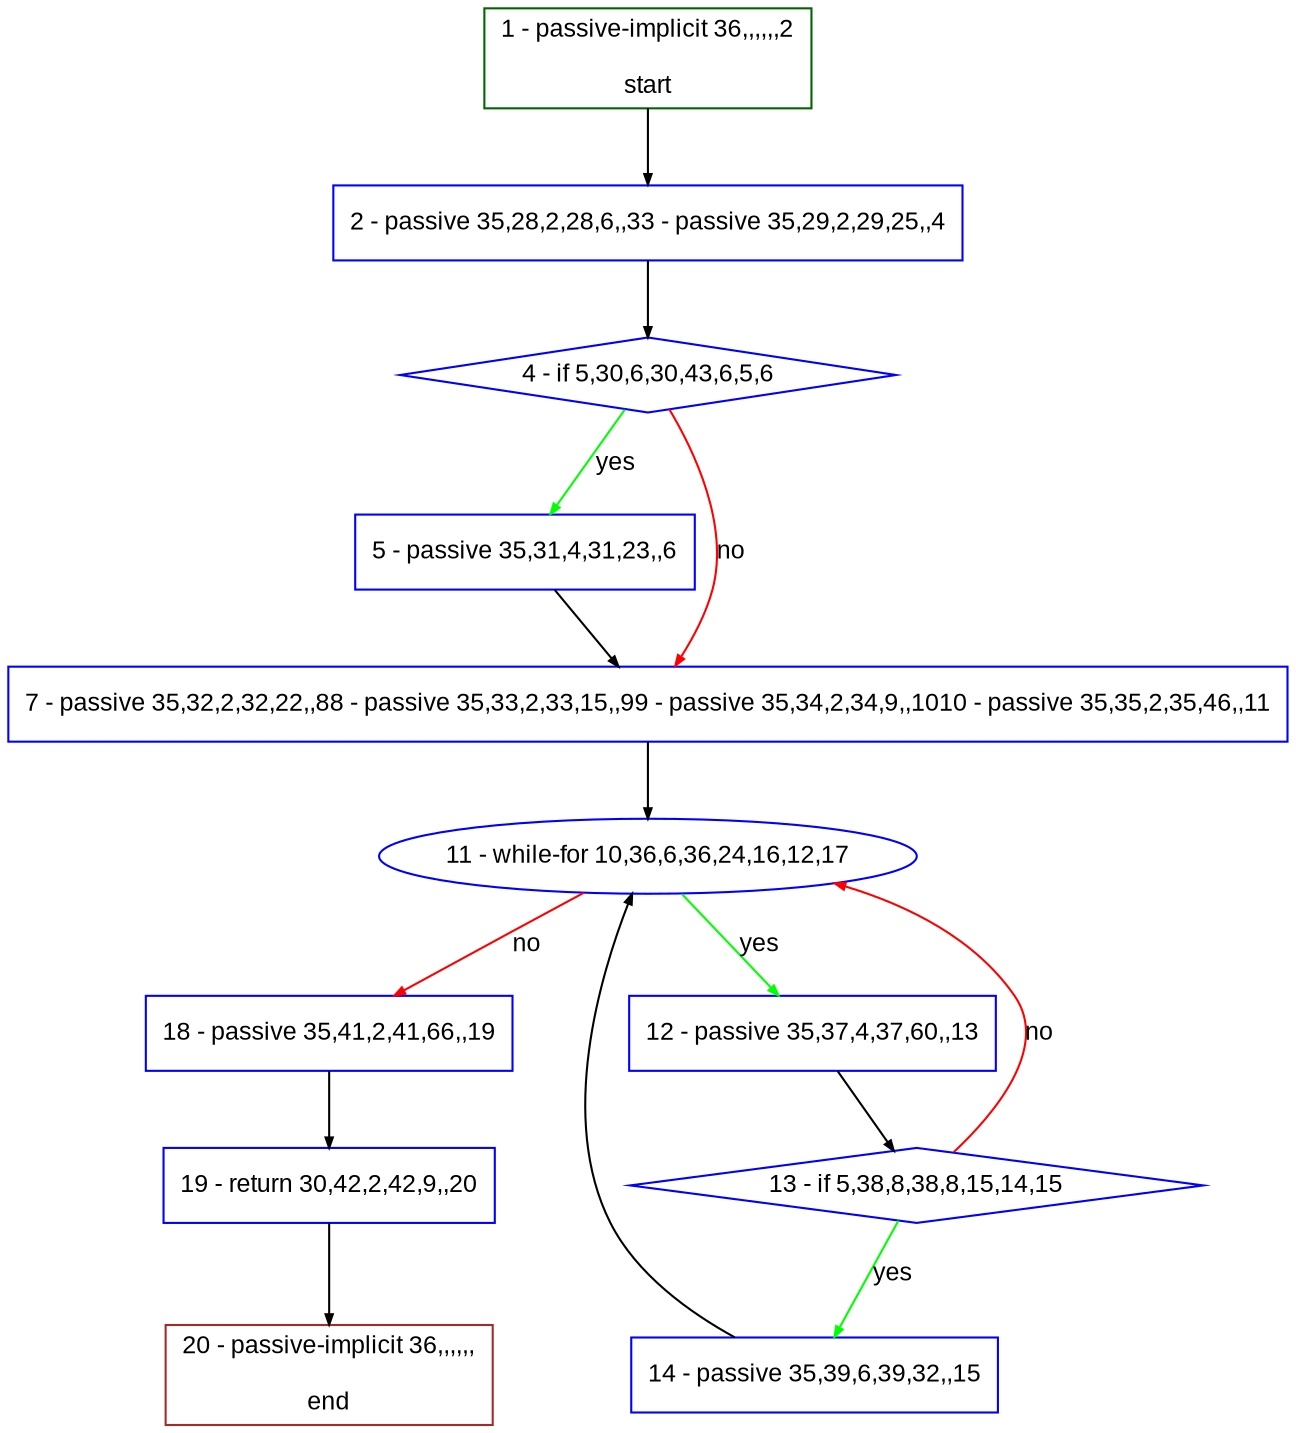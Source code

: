 digraph "" {
  graph [pack="true", label="", fontsize="12", packmode="clust", fontname="Arial", fillcolor="#FFFFCC", bgcolor="white", style="rounded,filled", compound="true"];
  node [node_initialized="no", label="", color="grey", fontsize="12", fillcolor="white", fontname="Arial", style="filled", shape="rectangle", compound="true", fixedsize="false"];
  edge [fontcolor="black", arrowhead="normal", arrowtail="none", arrowsize="0.5", ltail="", label="", color="black", fontsize="12", lhead="", fontname="Arial", dir="forward", compound="true"];
  __N1 [label="2 - passive 35,28,2,28,6,,33 - passive 35,29,2,29,25,,4", color="#0000ff", fillcolor="#ffffff", style="filled", shape="box"];
  __N2 [label="1 - passive-implicit 36,,,,,,2\n\nstart", color="#006400", fillcolor="#ffffff", style="filled", shape="box"];
  __N3 [label="4 - if 5,30,6,30,43,6,5,6", color="#0000ff", fillcolor="#ffffff", style="filled", shape="diamond"];
  __N4 [label="5 - passive 35,31,4,31,23,,6", color="#0000ff", fillcolor="#ffffff", style="filled", shape="box"];
  __N5 [label="7 - passive 35,32,2,32,22,,88 - passive 35,33,2,33,15,,99 - passive 35,34,2,34,9,,1010 - passive 35,35,2,35,46,,11", color="#0000ff", fillcolor="#ffffff", style="filled", shape="box"];
  __N6 [label="11 - while-for 10,36,6,36,24,16,12,17", color="#0000ff", fillcolor="#ffffff", style="filled", shape="oval"];
  __N7 [label="12 - passive 35,37,4,37,60,,13", color="#0000ff", fillcolor="#ffffff", style="filled", shape="box"];
  __N8 [label="18 - passive 35,41,2,41,66,,19", color="#0000ff", fillcolor="#ffffff", style="filled", shape="box"];
  __N9 [label="13 - if 5,38,8,38,8,15,14,15", color="#0000ff", fillcolor="#ffffff", style="filled", shape="diamond"];
  __N10 [label="14 - passive 35,39,6,39,32,,15", color="#0000ff", fillcolor="#ffffff", style="filled", shape="box"];
  __N11 [label="19 - return 30,42,2,42,9,,20", color="#0000ff", fillcolor="#ffffff", style="filled", shape="box"];
  __N12 [label="20 - passive-implicit 36,,,,,,\n\nend", color="#a52a2a", fillcolor="#ffffff", style="filled", shape="box"];
  __N2 -> __N1 [arrowhead="normal", arrowtail="none", color="#000000", label="", dir="forward"];
  __N1 -> __N3 [arrowhead="normal", arrowtail="none", color="#000000", label="", dir="forward"];
  __N3 -> __N4 [arrowhead="normal", arrowtail="none", color="#00ff00", label="yes", dir="forward"];
  __N3 -> __N5 [arrowhead="normal", arrowtail="none", color="#ff0000", label="no", dir="forward"];
  __N4 -> __N5 [arrowhead="normal", arrowtail="none", color="#000000", label="", dir="forward"];
  __N5 -> __N6 [arrowhead="normal", arrowtail="none", color="#000000", label="", dir="forward"];
  __N6 -> __N7 [arrowhead="normal", arrowtail="none", color="#00ff00", label="yes", dir="forward"];
  __N6 -> __N8 [arrowhead="normal", arrowtail="none", color="#ff0000", label="no", dir="forward"];
  __N7 -> __N9 [arrowhead="normal", arrowtail="none", color="#000000", label="", dir="forward"];
  __N9 -> __N6 [arrowhead="normal", arrowtail="none", color="#ff0000", label="no", dir="forward"];
  __N9 -> __N10 [arrowhead="normal", arrowtail="none", color="#00ff00", label="yes", dir="forward"];
  __N10 -> __N6 [arrowhead="normal", arrowtail="none", color="#000000", label="", dir="forward"];
  __N8 -> __N11 [arrowhead="normal", arrowtail="none", color="#000000", label="", dir="forward"];
  __N11 -> __N12 [arrowhead="normal", arrowtail="none", color="#000000", label="", dir="forward"];
}
